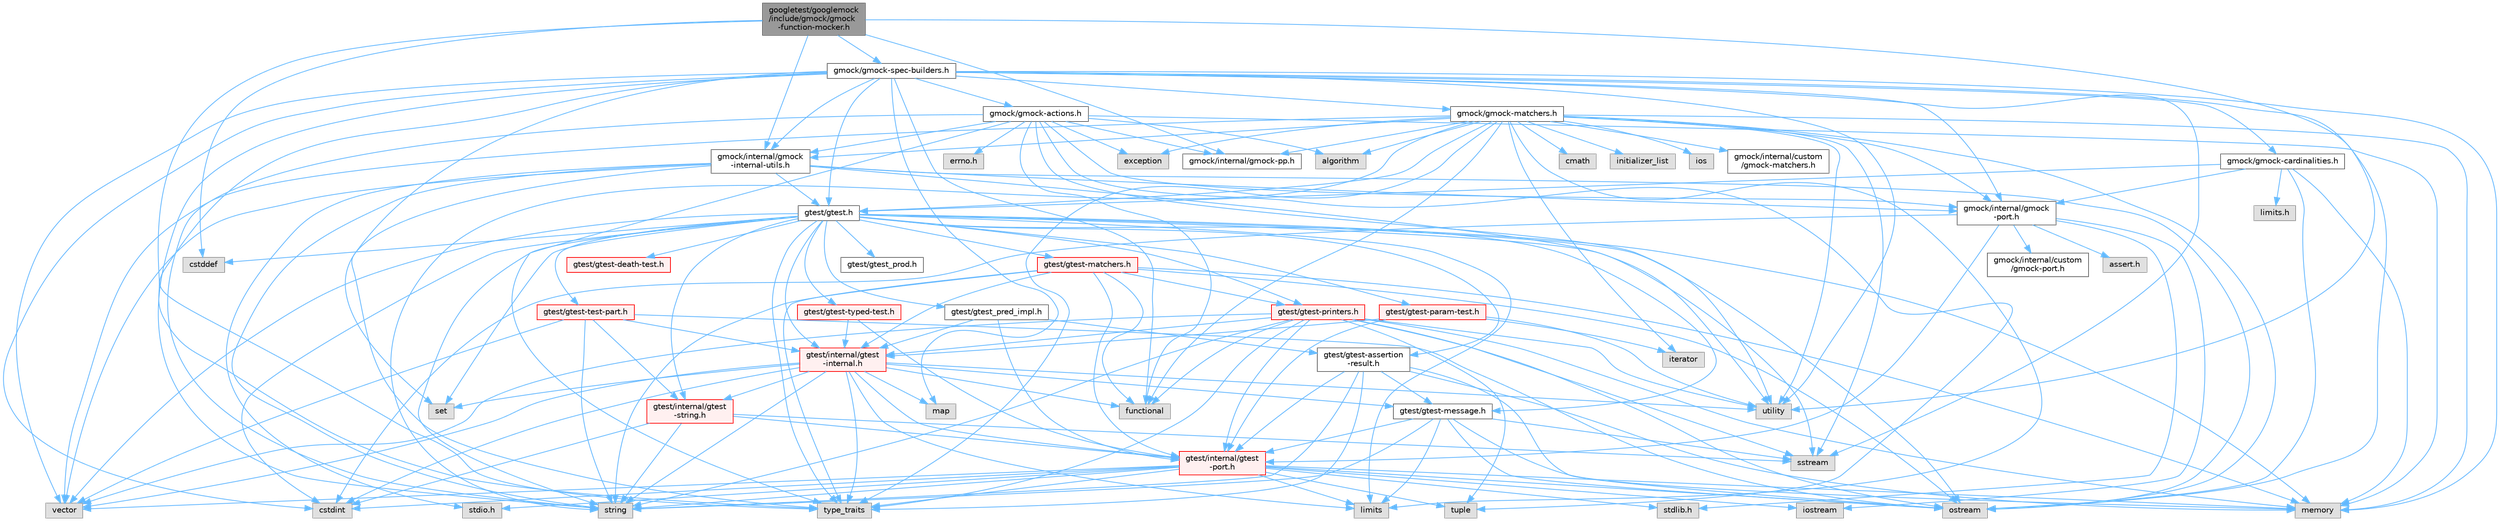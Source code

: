 digraph "googletest/googlemock/include/gmock/gmock-function-mocker.h"
{
 // LATEX_PDF_SIZE
  bgcolor="transparent";
  edge [fontname=Helvetica,fontsize=10,labelfontname=Helvetica,labelfontsize=10];
  node [fontname=Helvetica,fontsize=10,shape=box,height=0.2,width=0.4];
  Node1 [id="Node000001",label="googletest/googlemock\l/include/gmock/gmock\l-function-mocker.h",height=0.2,width=0.4,color="gray40", fillcolor="grey60", style="filled", fontcolor="black",tooltip=" "];
  Node1 -> Node2 [id="edge169_Node000001_Node000002",color="steelblue1",style="solid",tooltip=" "];
  Node2 [id="Node000002",label="cstddef",height=0.2,width=0.4,color="grey60", fillcolor="#E0E0E0", style="filled",tooltip=" "];
  Node1 -> Node3 [id="edge170_Node000001_Node000003",color="steelblue1",style="solid",tooltip=" "];
  Node3 [id="Node000003",label="type_traits",height=0.2,width=0.4,color="grey60", fillcolor="#E0E0E0", style="filled",tooltip=" "];
  Node1 -> Node4 [id="edge171_Node000001_Node000004",color="steelblue1",style="solid",tooltip=" "];
  Node4 [id="Node000004",label="utility",height=0.2,width=0.4,color="grey60", fillcolor="#E0E0E0", style="filled",tooltip=" "];
  Node1 -> Node5 [id="edge172_Node000001_Node000005",color="steelblue1",style="solid",tooltip=" "];
  Node5 [id="Node000005",label="gmock/gmock-spec-builders.h",height=0.2,width=0.4,color="grey40", fillcolor="white", style="filled",URL="$gmock-spec-builders_8h.html",tooltip=" "];
  Node5 -> Node6 [id="edge173_Node000005_Node000006",color="steelblue1",style="solid",tooltip=" "];
  Node6 [id="Node000006",label="cstdint",height=0.2,width=0.4,color="grey60", fillcolor="#E0E0E0", style="filled",tooltip=" "];
  Node5 -> Node7 [id="edge174_Node000005_Node000007",color="steelblue1",style="solid",tooltip=" "];
  Node7 [id="Node000007",label="functional",height=0.2,width=0.4,color="grey60", fillcolor="#E0E0E0", style="filled",tooltip=" "];
  Node5 -> Node8 [id="edge175_Node000005_Node000008",color="steelblue1",style="solid",tooltip=" "];
  Node8 [id="Node000008",label="map",height=0.2,width=0.4,color="grey60", fillcolor="#E0E0E0", style="filled",tooltip=" "];
  Node5 -> Node9 [id="edge176_Node000005_Node000009",color="steelblue1",style="solid",tooltip=" "];
  Node9 [id="Node000009",label="memory",height=0.2,width=0.4,color="grey60", fillcolor="#E0E0E0", style="filled",tooltip=" "];
  Node5 -> Node10 [id="edge177_Node000005_Node000010",color="steelblue1",style="solid",tooltip=" "];
  Node10 [id="Node000010",label="ostream",height=0.2,width=0.4,color="grey60", fillcolor="#E0E0E0", style="filled",tooltip=" "];
  Node5 -> Node11 [id="edge178_Node000005_Node000011",color="steelblue1",style="solid",tooltip=" "];
  Node11 [id="Node000011",label="set",height=0.2,width=0.4,color="grey60", fillcolor="#E0E0E0", style="filled",tooltip=" "];
  Node5 -> Node12 [id="edge179_Node000005_Node000012",color="steelblue1",style="solid",tooltip=" "];
  Node12 [id="Node000012",label="sstream",height=0.2,width=0.4,color="grey60", fillcolor="#E0E0E0", style="filled",tooltip=" "];
  Node5 -> Node13 [id="edge180_Node000005_Node000013",color="steelblue1",style="solid",tooltip=" "];
  Node13 [id="Node000013",label="string",height=0.2,width=0.4,color="grey60", fillcolor="#E0E0E0", style="filled",tooltip=" "];
  Node5 -> Node3 [id="edge181_Node000005_Node000003",color="steelblue1",style="solid",tooltip=" "];
  Node5 -> Node4 [id="edge182_Node000005_Node000004",color="steelblue1",style="solid",tooltip=" "];
  Node5 -> Node14 [id="edge183_Node000005_Node000014",color="steelblue1",style="solid",tooltip=" "];
  Node14 [id="Node000014",label="vector",height=0.2,width=0.4,color="grey60", fillcolor="#E0E0E0", style="filled",tooltip=" "];
  Node5 -> Node15 [id="edge184_Node000005_Node000015",color="steelblue1",style="solid",tooltip=" "];
  Node15 [id="Node000015",label="gmock/gmock-actions.h",height=0.2,width=0.4,color="grey40", fillcolor="white", style="filled",URL="$gmock-actions_8h.html",tooltip=" "];
  Node15 -> Node16 [id="edge185_Node000015_Node000016",color="steelblue1",style="solid",tooltip=" "];
  Node16 [id="Node000016",label="errno.h",height=0.2,width=0.4,color="grey60", fillcolor="#E0E0E0", style="filled",tooltip=" "];
  Node15 -> Node17 [id="edge186_Node000015_Node000017",color="steelblue1",style="solid",tooltip=" "];
  Node17 [id="Node000017",label="algorithm",height=0.2,width=0.4,color="grey60", fillcolor="#E0E0E0", style="filled",tooltip=" "];
  Node15 -> Node18 [id="edge187_Node000015_Node000018",color="steelblue1",style="solid",tooltip=" "];
  Node18 [id="Node000018",label="exception",height=0.2,width=0.4,color="grey60", fillcolor="#E0E0E0", style="filled",tooltip=" "];
  Node15 -> Node7 [id="edge188_Node000015_Node000007",color="steelblue1",style="solid",tooltip=" "];
  Node15 -> Node9 [id="edge189_Node000015_Node000009",color="steelblue1",style="solid",tooltip=" "];
  Node15 -> Node13 [id="edge190_Node000015_Node000013",color="steelblue1",style="solid",tooltip=" "];
  Node15 -> Node19 [id="edge191_Node000015_Node000019",color="steelblue1",style="solid",tooltip=" "];
  Node19 [id="Node000019",label="tuple",height=0.2,width=0.4,color="grey60", fillcolor="#E0E0E0", style="filled",tooltip=" "];
  Node15 -> Node3 [id="edge192_Node000015_Node000003",color="steelblue1",style="solid",tooltip=" "];
  Node15 -> Node4 [id="edge193_Node000015_Node000004",color="steelblue1",style="solid",tooltip=" "];
  Node15 -> Node20 [id="edge194_Node000015_Node000020",color="steelblue1",style="solid",tooltip=" "];
  Node20 [id="Node000020",label="gmock/internal/gmock\l-internal-utils.h",height=0.2,width=0.4,color="grey40", fillcolor="white", style="filled",URL="$gmock-internal-utils_8h.html",tooltip=" "];
  Node20 -> Node21 [id="edge195_Node000020_Node000021",color="steelblue1",style="solid",tooltip=" "];
  Node21 [id="Node000021",label="stdio.h",height=0.2,width=0.4,color="grey60", fillcolor="#E0E0E0", style="filled",tooltip=" "];
  Node20 -> Node10 [id="edge196_Node000020_Node000010",color="steelblue1",style="solid",tooltip=" "];
  Node20 -> Node13 [id="edge197_Node000020_Node000013",color="steelblue1",style="solid",tooltip=" "];
  Node20 -> Node3 [id="edge198_Node000020_Node000003",color="steelblue1",style="solid",tooltip=" "];
  Node20 -> Node4 [id="edge199_Node000020_Node000004",color="steelblue1",style="solid",tooltip=" "];
  Node20 -> Node14 [id="edge200_Node000020_Node000014",color="steelblue1",style="solid",tooltip=" "];
  Node20 -> Node22 [id="edge201_Node000020_Node000022",color="steelblue1",style="solid",tooltip=" "];
  Node22 [id="Node000022",label="gmock/internal/gmock\l-port.h",height=0.2,width=0.4,color="grey40", fillcolor="white", style="filled",URL="$gmock-port_8h.html",tooltip=" "];
  Node22 -> Node23 [id="edge202_Node000022_Node000023",color="steelblue1",style="solid",tooltip=" "];
  Node23 [id="Node000023",label="assert.h",height=0.2,width=0.4,color="grey60", fillcolor="#E0E0E0", style="filled",tooltip=" "];
  Node22 -> Node24 [id="edge203_Node000022_Node000024",color="steelblue1",style="solid",tooltip=" "];
  Node24 [id="Node000024",label="stdlib.h",height=0.2,width=0.4,color="grey60", fillcolor="#E0E0E0", style="filled",tooltip=" "];
  Node22 -> Node6 [id="edge204_Node000022_Node000006",color="steelblue1",style="solid",tooltip=" "];
  Node22 -> Node25 [id="edge205_Node000022_Node000025",color="steelblue1",style="solid",tooltip=" "];
  Node25 [id="Node000025",label="iostream",height=0.2,width=0.4,color="grey60", fillcolor="#E0E0E0", style="filled",tooltip=" "];
  Node22 -> Node26 [id="edge206_Node000022_Node000026",color="steelblue1",style="solid",tooltip=" "];
  Node26 [id="Node000026",label="gmock/internal/custom\l/gmock-port.h",height=0.2,width=0.4,color="grey40", fillcolor="white", style="filled",URL="$custom_2gmock-port_8h.html",tooltip=" "];
  Node22 -> Node27 [id="edge207_Node000022_Node000027",color="steelblue1",style="solid",tooltip=" "];
  Node27 [id="Node000027",label="gtest/internal/gtest\l-port.h",height=0.2,width=0.4,color="red", fillcolor="#FFF0F0", style="filled",URL="$gtest-port_8h.html",tooltip=" "];
  Node27 -> Node21 [id="edge208_Node000027_Node000021",color="steelblue1",style="solid",tooltip=" "];
  Node27 -> Node24 [id="edge209_Node000027_Node000024",color="steelblue1",style="solid",tooltip=" "];
  Node27 -> Node6 [id="edge210_Node000027_Node000006",color="steelblue1",style="solid",tooltip=" "];
  Node27 -> Node25 [id="edge211_Node000027_Node000025",color="steelblue1",style="solid",tooltip=" "];
  Node27 -> Node35 [id="edge212_Node000027_Node000035",color="steelblue1",style="solid",tooltip=" "];
  Node35 [id="Node000035",label="limits",height=0.2,width=0.4,color="grey60", fillcolor="#E0E0E0", style="filled",tooltip=" "];
  Node27 -> Node9 [id="edge213_Node000027_Node000009",color="steelblue1",style="solid",tooltip=" "];
  Node27 -> Node10 [id="edge214_Node000027_Node000010",color="steelblue1",style="solid",tooltip=" "];
  Node27 -> Node13 [id="edge215_Node000027_Node000013",color="steelblue1",style="solid",tooltip=" "];
  Node27 -> Node19 [id="edge216_Node000027_Node000019",color="steelblue1",style="solid",tooltip=" "];
  Node27 -> Node3 [id="edge217_Node000027_Node000003",color="steelblue1",style="solid",tooltip=" "];
  Node27 -> Node14 [id="edge218_Node000027_Node000014",color="steelblue1",style="solid",tooltip=" "];
  Node20 -> Node50 [id="edge219_Node000020_Node000050",color="steelblue1",style="solid",tooltip=" "];
  Node50 [id="Node000050",label="gtest/gtest.h",height=0.2,width=0.4,color="grey40", fillcolor="white", style="filled",URL="$gtest_8h.html",tooltip=" "];
  Node50 -> Node2 [id="edge220_Node000050_Node000002",color="steelblue1",style="solid",tooltip=" "];
  Node50 -> Node6 [id="edge221_Node000050_Node000006",color="steelblue1",style="solid",tooltip=" "];
  Node50 -> Node35 [id="edge222_Node000050_Node000035",color="steelblue1",style="solid",tooltip=" "];
  Node50 -> Node9 [id="edge223_Node000050_Node000009",color="steelblue1",style="solid",tooltip=" "];
  Node50 -> Node10 [id="edge224_Node000050_Node000010",color="steelblue1",style="solid",tooltip=" "];
  Node50 -> Node11 [id="edge225_Node000050_Node000011",color="steelblue1",style="solid",tooltip=" "];
  Node50 -> Node12 [id="edge226_Node000050_Node000012",color="steelblue1",style="solid",tooltip=" "];
  Node50 -> Node13 [id="edge227_Node000050_Node000013",color="steelblue1",style="solid",tooltip=" "];
  Node50 -> Node3 [id="edge228_Node000050_Node000003",color="steelblue1",style="solid",tooltip=" "];
  Node50 -> Node14 [id="edge229_Node000050_Node000014",color="steelblue1",style="solid",tooltip=" "];
  Node50 -> Node51 [id="edge230_Node000050_Node000051",color="steelblue1",style="solid",tooltip=" "];
  Node51 [id="Node000051",label="gtest/gtest-assertion\l-result.h",height=0.2,width=0.4,color="grey40", fillcolor="white", style="filled",URL="$gtest-assertion-result_8h.html",tooltip=" "];
  Node51 -> Node9 [id="edge231_Node000051_Node000009",color="steelblue1",style="solid",tooltip=" "];
  Node51 -> Node10 [id="edge232_Node000051_Node000010",color="steelblue1",style="solid",tooltip=" "];
  Node51 -> Node13 [id="edge233_Node000051_Node000013",color="steelblue1",style="solid",tooltip=" "];
  Node51 -> Node3 [id="edge234_Node000051_Node000003",color="steelblue1",style="solid",tooltip=" "];
  Node51 -> Node52 [id="edge235_Node000051_Node000052",color="steelblue1",style="solid",tooltip=" "];
  Node52 [id="Node000052",label="gtest/gtest-message.h",height=0.2,width=0.4,color="grey40", fillcolor="white", style="filled",URL="$gtest-message_8h.html",tooltip=" "];
  Node52 -> Node35 [id="edge236_Node000052_Node000035",color="steelblue1",style="solid",tooltip=" "];
  Node52 -> Node9 [id="edge237_Node000052_Node000009",color="steelblue1",style="solid",tooltip=" "];
  Node52 -> Node10 [id="edge238_Node000052_Node000010",color="steelblue1",style="solid",tooltip=" "];
  Node52 -> Node12 [id="edge239_Node000052_Node000012",color="steelblue1",style="solid",tooltip=" "];
  Node52 -> Node13 [id="edge240_Node000052_Node000013",color="steelblue1",style="solid",tooltip=" "];
  Node52 -> Node27 [id="edge241_Node000052_Node000027",color="steelblue1",style="solid",tooltip=" "];
  Node51 -> Node27 [id="edge242_Node000051_Node000027",color="steelblue1",style="solid",tooltip=" "];
  Node50 -> Node53 [id="edge243_Node000050_Node000053",color="steelblue1",style="solid",tooltip=" "];
  Node53 [id="Node000053",label="gtest/gtest-death-test.h",height=0.2,width=0.4,color="red", fillcolor="#FFF0F0", style="filled",URL="$gtest-death-test_8h.html",tooltip=" "];
  Node50 -> Node55 [id="edge244_Node000050_Node000055",color="steelblue1",style="solid",tooltip=" "];
  Node55 [id="Node000055",label="gtest/gtest-matchers.h",height=0.2,width=0.4,color="red", fillcolor="#FFF0F0", style="filled",URL="$gtest-matchers_8h.html",tooltip=" "];
  Node55 -> Node7 [id="edge245_Node000055_Node000007",color="steelblue1",style="solid",tooltip=" "];
  Node55 -> Node9 [id="edge246_Node000055_Node000009",color="steelblue1",style="solid",tooltip=" "];
  Node55 -> Node10 [id="edge247_Node000055_Node000010",color="steelblue1",style="solid",tooltip=" "];
  Node55 -> Node13 [id="edge248_Node000055_Node000013",color="steelblue1",style="solid",tooltip=" "];
  Node55 -> Node3 [id="edge249_Node000055_Node000003",color="steelblue1",style="solid",tooltip=" "];
  Node55 -> Node57 [id="edge250_Node000055_Node000057",color="steelblue1",style="solid",tooltip=" "];
  Node57 [id="Node000057",label="gtest/gtest-printers.h",height=0.2,width=0.4,color="red", fillcolor="#FFF0F0", style="filled",URL="$gtest-printers_8h.html",tooltip=" "];
  Node57 -> Node7 [id="edge251_Node000057_Node000007",color="steelblue1",style="solid",tooltip=" "];
  Node57 -> Node9 [id="edge252_Node000057_Node000009",color="steelblue1",style="solid",tooltip=" "];
  Node57 -> Node10 [id="edge253_Node000057_Node000010",color="steelblue1",style="solid",tooltip=" "];
  Node57 -> Node12 [id="edge254_Node000057_Node000012",color="steelblue1",style="solid",tooltip=" "];
  Node57 -> Node13 [id="edge255_Node000057_Node000013",color="steelblue1",style="solid",tooltip=" "];
  Node57 -> Node19 [id="edge256_Node000057_Node000019",color="steelblue1",style="solid",tooltip=" "];
  Node57 -> Node3 [id="edge257_Node000057_Node000003",color="steelblue1",style="solid",tooltip=" "];
  Node57 -> Node4 [id="edge258_Node000057_Node000004",color="steelblue1",style="solid",tooltip=" "];
  Node57 -> Node14 [id="edge259_Node000057_Node000014",color="steelblue1",style="solid",tooltip=" "];
  Node57 -> Node58 [id="edge260_Node000057_Node000058",color="steelblue1",style="solid",tooltip=" "];
  Node58 [id="Node000058",label="gtest/internal/gtest\l-internal.h",height=0.2,width=0.4,color="red", fillcolor="#FFF0F0", style="filled",URL="$gtest-internal_8h.html",tooltip=" "];
  Node58 -> Node27 [id="edge261_Node000058_Node000027",color="steelblue1",style="solid",tooltip=" "];
  Node58 -> Node6 [id="edge262_Node000058_Node000006",color="steelblue1",style="solid",tooltip=" "];
  Node58 -> Node7 [id="edge263_Node000058_Node000007",color="steelblue1",style="solid",tooltip=" "];
  Node58 -> Node35 [id="edge264_Node000058_Node000035",color="steelblue1",style="solid",tooltip=" "];
  Node58 -> Node8 [id="edge265_Node000058_Node000008",color="steelblue1",style="solid",tooltip=" "];
  Node58 -> Node11 [id="edge266_Node000058_Node000011",color="steelblue1",style="solid",tooltip=" "];
  Node58 -> Node13 [id="edge267_Node000058_Node000013",color="steelblue1",style="solid",tooltip=" "];
  Node58 -> Node3 [id="edge268_Node000058_Node000003",color="steelblue1",style="solid",tooltip=" "];
  Node58 -> Node4 [id="edge269_Node000058_Node000004",color="steelblue1",style="solid",tooltip=" "];
  Node58 -> Node14 [id="edge270_Node000058_Node000014",color="steelblue1",style="solid",tooltip=" "];
  Node58 -> Node52 [id="edge271_Node000058_Node000052",color="steelblue1",style="solid",tooltip=" "];
  Node58 -> Node61 [id="edge272_Node000058_Node000061",color="steelblue1",style="solid",tooltip=" "];
  Node61 [id="Node000061",label="gtest/internal/gtest\l-string.h",height=0.2,width=0.4,color="red", fillcolor="#FFF0F0", style="filled",URL="$gtest-string_8h.html",tooltip=" "];
  Node61 -> Node6 [id="edge273_Node000061_Node000006",color="steelblue1",style="solid",tooltip=" "];
  Node61 -> Node12 [id="edge274_Node000061_Node000012",color="steelblue1",style="solid",tooltip=" "];
  Node61 -> Node13 [id="edge275_Node000061_Node000013",color="steelblue1",style="solid",tooltip=" "];
  Node61 -> Node27 [id="edge276_Node000061_Node000027",color="steelblue1",style="solid",tooltip=" "];
  Node57 -> Node27 [id="edge277_Node000057_Node000027",color="steelblue1",style="solid",tooltip=" "];
  Node55 -> Node58 [id="edge278_Node000055_Node000058",color="steelblue1",style="solid",tooltip=" "];
  Node55 -> Node27 [id="edge279_Node000055_Node000027",color="steelblue1",style="solid",tooltip=" "];
  Node50 -> Node52 [id="edge280_Node000050_Node000052",color="steelblue1",style="solid",tooltip=" "];
  Node50 -> Node64 [id="edge281_Node000050_Node000064",color="steelblue1",style="solid",tooltip=" "];
  Node64 [id="Node000064",label="gtest/gtest-param-test.h",height=0.2,width=0.4,color="red", fillcolor="#FFF0F0", style="filled",URL="$gtest-param-test_8h.html",tooltip=" "];
  Node64 -> Node36 [id="edge282_Node000064_Node000036",color="steelblue1",style="solid",tooltip=" "];
  Node36 [id="Node000036",label="iterator",height=0.2,width=0.4,color="grey60", fillcolor="#E0E0E0", style="filled",tooltip=" "];
  Node64 -> Node4 [id="edge283_Node000064_Node000004",color="steelblue1",style="solid",tooltip=" "];
  Node64 -> Node58 [id="edge284_Node000064_Node000058",color="steelblue1",style="solid",tooltip=" "];
  Node64 -> Node27 [id="edge285_Node000064_Node000027",color="steelblue1",style="solid",tooltip=" "];
  Node50 -> Node57 [id="edge286_Node000050_Node000057",color="steelblue1",style="solid",tooltip=" "];
  Node50 -> Node68 [id="edge287_Node000050_Node000068",color="steelblue1",style="solid",tooltip=" "];
  Node68 [id="Node000068",label="gtest/gtest-test-part.h",height=0.2,width=0.4,color="red", fillcolor="#FFF0F0", style="filled",URL="$gtest-test-part_8h.html",tooltip=" "];
  Node68 -> Node10 [id="edge288_Node000068_Node000010",color="steelblue1",style="solid",tooltip=" "];
  Node68 -> Node13 [id="edge289_Node000068_Node000013",color="steelblue1",style="solid",tooltip=" "];
  Node68 -> Node14 [id="edge290_Node000068_Node000014",color="steelblue1",style="solid",tooltip=" "];
  Node68 -> Node58 [id="edge291_Node000068_Node000058",color="steelblue1",style="solid",tooltip=" "];
  Node68 -> Node61 [id="edge292_Node000068_Node000061",color="steelblue1",style="solid",tooltip=" "];
  Node50 -> Node70 [id="edge293_Node000050_Node000070",color="steelblue1",style="solid",tooltip=" "];
  Node70 [id="Node000070",label="gtest/gtest-typed-test.h",height=0.2,width=0.4,color="red", fillcolor="#FFF0F0", style="filled",URL="$gtest-typed-test_8h.html",tooltip=" "];
  Node70 -> Node58 [id="edge294_Node000070_Node000058",color="steelblue1",style="solid",tooltip=" "];
  Node70 -> Node27 [id="edge295_Node000070_Node000027",color="steelblue1",style="solid",tooltip=" "];
  Node50 -> Node71 [id="edge296_Node000050_Node000071",color="steelblue1",style="solid",tooltip=" "];
  Node71 [id="Node000071",label="gtest/gtest_pred_impl.h",height=0.2,width=0.4,color="grey40", fillcolor="white", style="filled",URL="$gtest__pred__impl_8h.html",tooltip=" "];
  Node71 -> Node51 [id="edge297_Node000071_Node000051",color="steelblue1",style="solid",tooltip=" "];
  Node71 -> Node58 [id="edge298_Node000071_Node000058",color="steelblue1",style="solid",tooltip=" "];
  Node71 -> Node27 [id="edge299_Node000071_Node000027",color="steelblue1",style="solid",tooltip=" "];
  Node50 -> Node72 [id="edge300_Node000050_Node000072",color="steelblue1",style="solid",tooltip=" "];
  Node72 [id="Node000072",label="gtest/gtest_prod.h",height=0.2,width=0.4,color="grey40", fillcolor="white", style="filled",URL="$gtest__prod_8h.html",tooltip=" "];
  Node50 -> Node58 [id="edge301_Node000050_Node000058",color="steelblue1",style="solid",tooltip=" "];
  Node50 -> Node61 [id="edge302_Node000050_Node000061",color="steelblue1",style="solid",tooltip=" "];
  Node15 -> Node22 [id="edge303_Node000015_Node000022",color="steelblue1",style="solid",tooltip=" "];
  Node15 -> Node73 [id="edge304_Node000015_Node000073",color="steelblue1",style="solid",tooltip=" "];
  Node73 [id="Node000073",label="gmock/internal/gmock-pp.h",height=0.2,width=0.4,color="grey40", fillcolor="white", style="filled",URL="$gmock-pp_8h.html",tooltip=" "];
  Node5 -> Node74 [id="edge305_Node000005_Node000074",color="steelblue1",style="solid",tooltip=" "];
  Node74 [id="Node000074",label="gmock/gmock-cardinalities.h",height=0.2,width=0.4,color="grey40", fillcolor="white", style="filled",URL="$gmock-cardinalities_8h.html",tooltip=" "];
  Node74 -> Node75 [id="edge306_Node000074_Node000075",color="steelblue1",style="solid",tooltip=" "];
  Node75 [id="Node000075",label="limits.h",height=0.2,width=0.4,color="grey60", fillcolor="#E0E0E0", style="filled",tooltip=" "];
  Node74 -> Node9 [id="edge307_Node000074_Node000009",color="steelblue1",style="solid",tooltip=" "];
  Node74 -> Node10 [id="edge308_Node000074_Node000010",color="steelblue1",style="solid",tooltip=" "];
  Node74 -> Node22 [id="edge309_Node000074_Node000022",color="steelblue1",style="solid",tooltip=" "];
  Node74 -> Node50 [id="edge310_Node000074_Node000050",color="steelblue1",style="solid",tooltip=" "];
  Node5 -> Node76 [id="edge311_Node000005_Node000076",color="steelblue1",style="solid",tooltip=" "];
  Node76 [id="Node000076",label="gmock/gmock-matchers.h",height=0.2,width=0.4,color="grey40", fillcolor="white", style="filled",URL="$gmock-matchers_8h.html",tooltip=" "];
  Node76 -> Node17 [id="edge312_Node000076_Node000017",color="steelblue1",style="solid",tooltip=" "];
  Node76 -> Node77 [id="edge313_Node000076_Node000077",color="steelblue1",style="solid",tooltip=" "];
  Node77 [id="Node000077",label="cmath",height=0.2,width=0.4,color="grey60", fillcolor="#E0E0E0", style="filled",tooltip=" "];
  Node76 -> Node18 [id="edge314_Node000076_Node000018",color="steelblue1",style="solid",tooltip=" "];
  Node76 -> Node7 [id="edge315_Node000076_Node000007",color="steelblue1",style="solid",tooltip=" "];
  Node76 -> Node78 [id="edge316_Node000076_Node000078",color="steelblue1",style="solid",tooltip=" "];
  Node78 [id="Node000078",label="initializer_list",height=0.2,width=0.4,color="grey60", fillcolor="#E0E0E0", style="filled",tooltip=" "];
  Node76 -> Node79 [id="edge317_Node000076_Node000079",color="steelblue1",style="solid",tooltip=" "];
  Node79 [id="Node000079",label="ios",height=0.2,width=0.4,color="grey60", fillcolor="#E0E0E0", style="filled",tooltip=" "];
  Node76 -> Node36 [id="edge318_Node000076_Node000036",color="steelblue1",style="solid",tooltip=" "];
  Node76 -> Node35 [id="edge319_Node000076_Node000035",color="steelblue1",style="solid",tooltip=" "];
  Node76 -> Node9 [id="edge320_Node000076_Node000009",color="steelblue1",style="solid",tooltip=" "];
  Node76 -> Node10 [id="edge321_Node000076_Node000010",color="steelblue1",style="solid",tooltip=" "];
  Node76 -> Node12 [id="edge322_Node000076_Node000012",color="steelblue1",style="solid",tooltip=" "];
  Node76 -> Node13 [id="edge323_Node000076_Node000013",color="steelblue1",style="solid",tooltip=" "];
  Node76 -> Node3 [id="edge324_Node000076_Node000003",color="steelblue1",style="solid",tooltip=" "];
  Node76 -> Node4 [id="edge325_Node000076_Node000004",color="steelblue1",style="solid",tooltip=" "];
  Node76 -> Node14 [id="edge326_Node000076_Node000014",color="steelblue1",style="solid",tooltip=" "];
  Node76 -> Node20 [id="edge327_Node000076_Node000020",color="steelblue1",style="solid",tooltip=" "];
  Node76 -> Node22 [id="edge328_Node000076_Node000022",color="steelblue1",style="solid",tooltip=" "];
  Node76 -> Node73 [id="edge329_Node000076_Node000073",color="steelblue1",style="solid",tooltip=" "];
  Node76 -> Node50 [id="edge330_Node000076_Node000050",color="steelblue1",style="solid",tooltip=" "];
  Node76 -> Node80 [id="edge331_Node000076_Node000080",color="steelblue1",style="solid",tooltip=" "];
  Node80 [id="Node000080",label="gmock/internal/custom\l/gmock-matchers.h",height=0.2,width=0.4,color="grey40", fillcolor="white", style="filled",URL="$internal_2custom_2gmock-matchers_8h.html",tooltip=" "];
  Node5 -> Node20 [id="edge332_Node000005_Node000020",color="steelblue1",style="solid",tooltip=" "];
  Node5 -> Node22 [id="edge333_Node000005_Node000022",color="steelblue1",style="solid",tooltip=" "];
  Node5 -> Node50 [id="edge334_Node000005_Node000050",color="steelblue1",style="solid",tooltip=" "];
  Node1 -> Node20 [id="edge335_Node000001_Node000020",color="steelblue1",style="solid",tooltip=" "];
  Node1 -> Node73 [id="edge336_Node000001_Node000073",color="steelblue1",style="solid",tooltip=" "];
}
